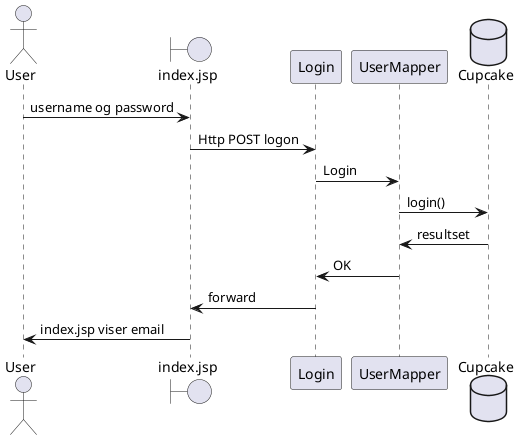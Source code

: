 @startuml
actor User
boundary index.jsp
participant Login
participant UserMapper
database Cupcake

User -> index.jsp : username og password
index.jsp -> Login : Http POST logon
Login -> UserMapper : Login
UserMapper -> Cupcake : login()
Cupcake -> UserMapper : resultset
UserMapper -> Login : OK
Login -> index.jsp : forward
index.jsp -> User : index.jsp viser email


@enduml